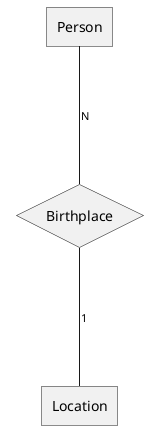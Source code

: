 @startchen Question 1a

entity Person {
}
entity Location {
}
relationship Birthplace {
}

Person -N- Birthplace
Birthplace -1- Location

@endchen